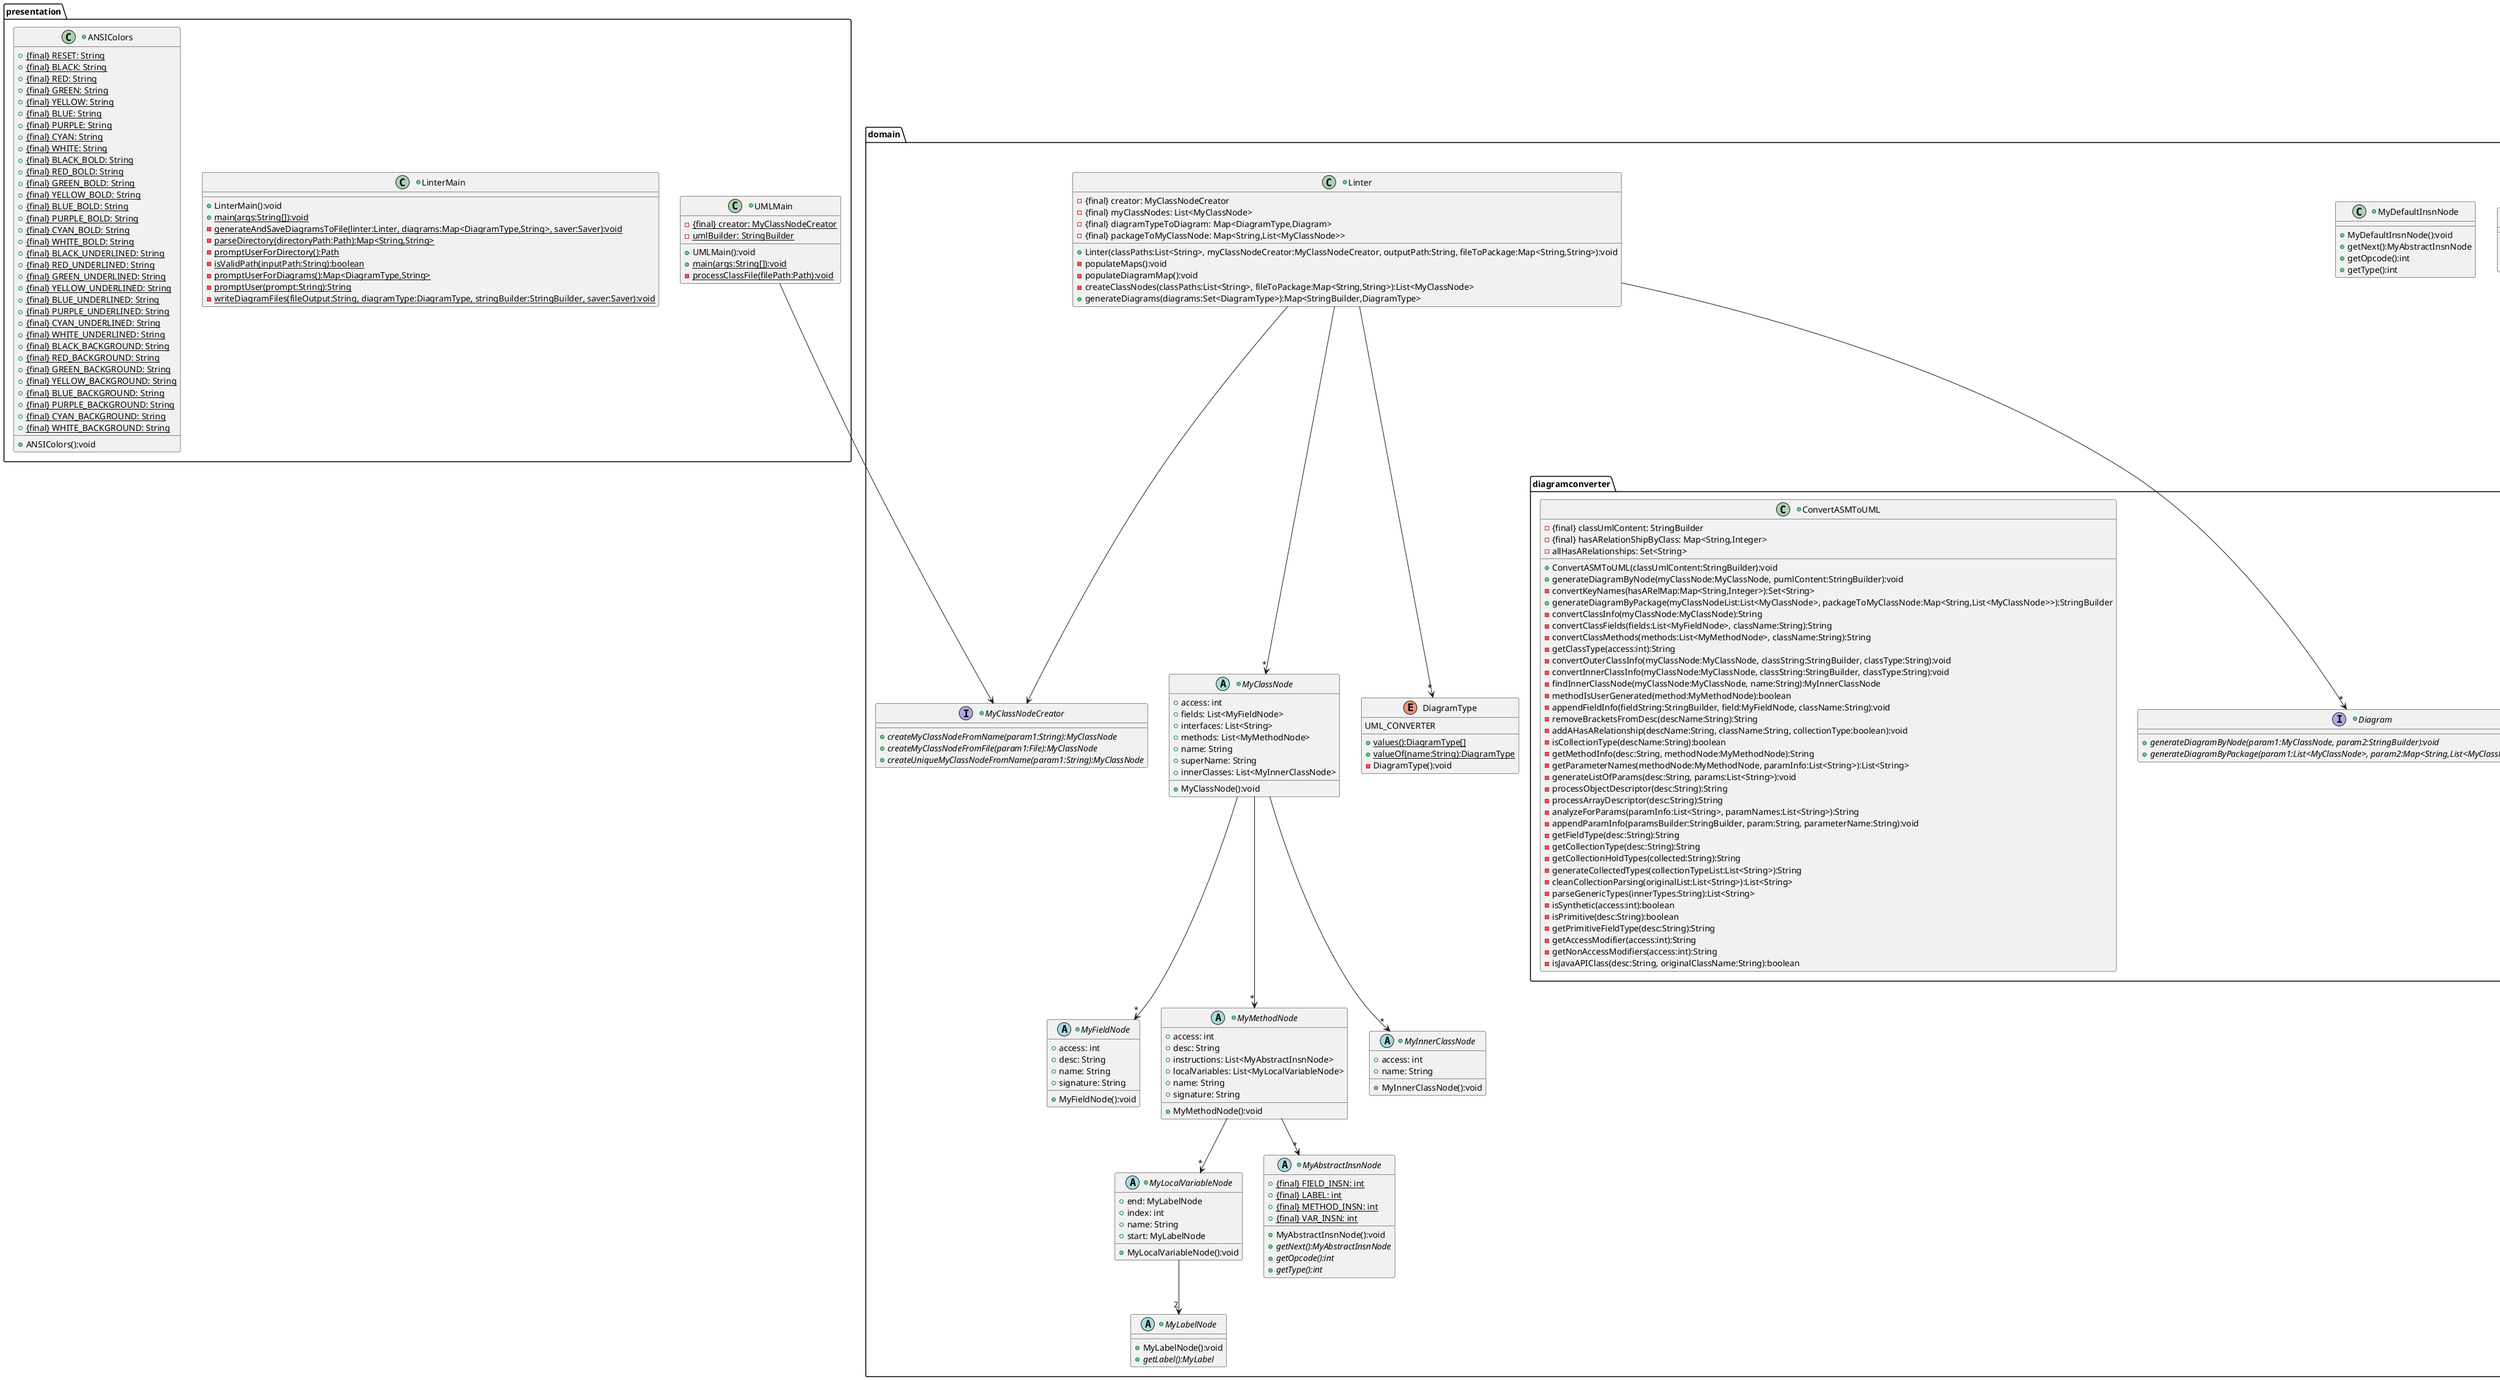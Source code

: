 @startuml
package presentation {
	+class UMLMain{
	-{static}{final} creator: MyClassNodeCreator
	-{static} umlBuilder: StringBuilder
	+UMLMain():void
	+{static}main(args:String[]):void
	-{static}processClassFile(filePath:Path):void
	}

+class LinterMain{
	+LinterMain():void
	+{static}main(args:String[]):void
	-{static}generateAndSaveDiagramsToFile(linter:Linter, diagrams:Map<DiagramType,String>, saver:Saver):void
	-{static}parseDirectory(directoryPath:Path):Map<String,String>
	-{static}promptUserForDirectory():Path
	-{static}isValidPath(inputPath:String):boolean
	-{static}promptUserForDiagrams():Map<DiagramType,String>
	-{static}promptUser(prompt:String):String
	-{static}writeDiagramFiles(fileOutput:String, diagramType:DiagramType, stringBuilder:StringBuilder, saver:Saver):void
	}

+class ANSIColors{
	+{static}{final} RESET: String
	+{static}{final} BLACK: String
	+{static}{final} RED: String
	+{static}{final} GREEN: String
	+{static}{final} YELLOW: String
	+{static}{final} BLUE: String
	+{static}{final} PURPLE: String
	+{static}{final} CYAN: String
	+{static}{final} WHITE: String
	+{static}{final} BLACK_BOLD: String
	+{static}{final} RED_BOLD: String
	+{static}{final} GREEN_BOLD: String
	+{static}{final} YELLOW_BOLD: String
	+{static}{final} BLUE_BOLD: String
	+{static}{final} PURPLE_BOLD: String
	+{static}{final} CYAN_BOLD: String
	+{static}{final} WHITE_BOLD: String
	+{static}{final} BLACK_UNDERLINED: String
	+{static}{final} RED_UNDERLINED: String
	+{static}{final} GREEN_UNDERLINED: String
	+{static}{final} YELLOW_UNDERLINED: String
	+{static}{final} BLUE_UNDERLINED: String
	+{static}{final} PURPLE_UNDERLINED: String
	+{static}{final} CYAN_UNDERLINED: String
	+{static}{final} WHITE_UNDERLINED: String
	+{static}{final} BLACK_BACKGROUND: String
	+{static}{final} RED_BACKGROUND: String
	+{static}{final} GREEN_BACKGROUND: String
	+{static}{final} YELLOW_BACKGROUND: String
	+{static}{final} BLUE_BACKGROUND: String
	+{static}{final} PURPLE_BACKGROUND: String
	+{static}{final} CYAN_BACKGROUND: String
	+{static}{final} WHITE_BACKGROUND: String
	+ANSIColors():void
	}

}
package domain.myasm {
	+class MyASMMethodInsnNode{
	-{final} methodInsnNode: MethodInsnNode
	-{final} factory: MyASMAbstractInsnNodeFactory
	+MyASMMethodInsnNode(methodInsnNode:AbstractInsnNode, factory:MyASMAbstractInsnNodeFactory):void
	+getNext():MyAbstractInsnNode
	+getOpcode():int
	+getType():int
	}

+class MyASMVarInsnNode{
	-{final} varInsnNode: VarInsnNode
	-{final} factory: MyASMAbstractInsnNodeFactory
	+MyASMVarInsnNode(varInsnNode:AbstractInsnNode, factory:MyASMAbstractInsnNodeFactory):void
	+getNext():MyAbstractInsnNode
	+getOpcode():int
	+getType():int
	}

+class MyASMClassNodeCreator{
	-{final} directoryPath: Path
	-{final} PACKAGE_NOT_FOUND: int
	+MyASMClassNodeCreator(directoryPath:Path):void
	-createMyClassNode(reader:ClassReader):MyClassNode
	+createMyClassNodeFromName(path:String):MyClassNode
	+createMyClassNodeFromFile(path:File):MyClassNode
	+createUniqueMyClassNodeFromName(className:String):MyClassNode
	-findRelativePath(desc:String):String
	}

+class MyASMClassNode{
	-{final} classNode: ClassNode
	+MyASMClassNode(classNode:ClassNode):void
	-convertInnerClasses():List<MyInnerClassNode>
	-convertFields():List<MyFieldNode>
	-convertMethods():List<MyMethodNode>
	+getClassNode():ClassNode
	}

+class MyASMLabel{
	-{final} label: Label
	+MyASMLabel(label:Label):void
	+equals(otherLabel:MyLabel):boolean
	+getLabel():Label
	}

+class MyASMLabelNode{
	-{final} labelNode: LabelNode
	-{final} factory: MyASMAbstractInsnNodeFactory
	+MyASMLabelNode(labelNode:AbstractInsnNode, factory:MyASMAbstractInsnNodeFactory):void
	+getNext():MyAbstractInsnNode
	+getOpcode():int
	+getType():int
	+getLabel():MyLabel
	}

+class MyASMFieldNode{
	-{final} fieldNode: FieldNode
	+MyASMFieldNode(fieldNode:FieldNode):void
	}

+class MyASMLocalVariableNode{
	-{final} localVariableNode: LocalVariableNode
	+MyASMLocalVariableNode(localVariableNode:LocalVariableNode):void
	}

+class MyASMAbstractInsnNodeFactory{
	+MyASMAbstractInsnNodeFactory():void
	+constructTypedInsnNode(node:AbstractInsnNode):MyAbstractInsnNode
	}

+class MyASMInnerClassNode{
	-{final} innerClassNode: InnerClassNode
	+MyASMInnerClassNode(icn:InnerClassNode):void
	}

+class MyASMMethodNode{
	-{final} methodNode: MethodNode
	-{final} factory: MyASMAbstractInsnNodeFactory
	+MyASMMethodNode(methodNode:MethodNode):void
	-convertInstructionNodes():List<MyAbstractInsnNode>
	-convertLocalVariableNodes():List<MyLocalVariableNode>
	}

+class MyASMType{
	-{final} type: Type
	+MyASMType(type:Type):void
	+MyASMType():void
	+getArgumentTypes():MyType[]
	+getType(typeDescriptor:String):MyType
	}

+class MyASMFieldInsnNode{
	-{final} fieldInsnNode: FieldInsnNode
	-{final} factory: MyASMAbstractInsnNodeFactory
	+MyASMFieldInsnNode(abstractInsnNode:AbstractInsnNode, factory:MyASMAbstractInsnNodeFactory):void
	+getNext():MyAbstractInsnNode
	+getOpcode():int
	+getType():int
	}

}
package datasource {
	+interface Saver{
	+{abstract}saveMessage(param1:String):void
	+{abstract}writeToFile(param1:String, param2:String, param3:String):void
	}

+class LintResultSaver{
	- logStream: PrintStream
	- basePath: String
	+LintResultSaver(path:String):void
	+saveMessage(message:String):void
	+writeToFile(info:String, fileType:String, outputPath:String):void
	-createDirectory(path:String):void
	}

}
package domain {
	+class Linter{
	-{final} creator: MyClassNodeCreator
	-{final} myClassNodes: List<MyClassNode>
	-{final} diagramTypeToDiagram: Map<DiagramType,Diagram>
	-{final} packageToMyClassNode: Map<String,List<MyClassNode>>
	+Linter(classPaths:List<String>, myClassNodeCreator:MyClassNodeCreator, outputPath:String, fileToPackage:Map<String,String>):void
	-populateMaps():void
	-populateDiagramMap():void
	-createClassNodes(classPaths:List<String>, fileToPackage:Map<String,String>):List<MyClassNode>
	+generateDiagrams(diagrams:Set<DiagramType>):Map<StringBuilder,DiagramType>
	}

+interface MyClassNodeCreator{
	+{abstract}createMyClassNodeFromName(param1:String):MyClassNode
	+{abstract}createMyClassNodeFromFile(param1:File):MyClassNode
	+{abstract}createUniqueMyClassNodeFromName(param1:String):MyClassNode
	}

+abstract class MyLocalVariableNode{
	+ end: MyLabelNode
	+ index: int
	+ name: String
	+ start: MyLabelNode
	+MyLocalVariableNode():void
	}

+class MyDefaultInsnNode{
	+MyDefaultInsnNode():void
	+getNext():MyAbstractInsnNode
	+getOpcode():int
	+getType():int
	}

+abstract class MyType{
	+MyType():void
	+{abstract}getArgumentTypes():MyType[]
	+{abstract}getType(param1:String):MyType
	}

+abstract class MyFieldInsnNode{
	+ desc: String
	+ name: String
	+ owner: String
	+MyFieldInsnNode():void
	}

+abstract class MyClassNode{
	+ access: int
	+ fields: List<MyFieldNode>
	+ interfaces: List<String>
	+ methods: List<MyMethodNode>
	+ name: String
	+ superName: String
	+ innerClasses: List<MyInnerClassNode>
	+MyClassNode():void
	}

+abstract class MyMethodInsnNode{
	+ desc: String
	+ name: String
	+ owner: String
	+MyMethodInsnNode():void
	}

+abstract class MyAbstractInsnNode{
	+{static}{final} FIELD_INSN: int
	+{static}{final} LABEL: int
	+{static}{final} METHOD_INSN: int
	+{static}{final} VAR_INSN: int
	+MyAbstractInsnNode():void
	+{abstract}getNext():MyAbstractInsnNode
	+{abstract}getOpcode():int
	+{abstract}getType():int
	}

+abstract class MyFieldNode{
	+ access: int
	+ desc: String
	+ name: String
	+ signature: String
	+MyFieldNode():void
	}

+abstract class MyVarInsnNode{
	+ var: int
	+MyVarInsnNode():void
	}

+interface MyOpcodes{
	+{static}{final} ACC_PUBLIC: int
	+{static}{final} ACC_PRIVATE: int
	+{static}{final} ACC_PROTECTED: int
	+{static}{final} H_INVOKEVIRTUAL: int
	+{static}{final} H_INVOKESTATIC: int
	+{static}{final} H_INVOKESPECIAL: int
	+{static}{final} ACC_STATIC: int
	+{static}{final} H_INVOKEINTERFACE: int
	+{static}{final} ACC_FINAL: int
	+{static}{final} ILOAD: int
	+{static}{final} LLOAD: int
	+{static}{final} FLOAD: int
	+{static}{final} DLOAD: int
	+{static}{final} ALOAD: int
	+{static}{final} ISTORE: int
	+{static}{final} LSTORE: int
	+{static}{final} FSTORE: int
	+{static}{final} DSTORE: int
	+{static}{final} ASTORE: int
	+{static}{final} GETSTATIC: int
	+{static}{final} PUTSTATIC: int
	+{static}{final} GETFIELD: int
	+{static}{final} PUTFIELD: int
	+{static}{final} INVOKEVIRTUAL: int
	+{static}{final} INVOKESPECIAL: int
	+{static}{final} INVOKEINTERFACE: int
	+{static}{final} INVOKEDYNAMIC: int
	+{static}{final} ACC_INTERFACE: int
	+{static}{final} ACC_ABSTRACT: int
	+{static}{final} ACC_SYNTHETIC: int
	+{static}{final} ACC_ENUM: int
	+{static}{final} ASM8: int
	}

+abstract class MyMethodNode{
	+ access: int
	+ desc: String
	+ instructions: List<MyAbstractInsnNode>
	+ localVariables: List<MyLocalVariableNode>
	+ name: String
	+ signature: String
	+MyMethodNode():void
	}

enum DiagramType{
	UML_CONVERTER
	+{static}values():DiagramType[]
	+{static}valueOf(name:String):DiagramType
	-DiagramType():void
	}

+abstract class MyInnerClassNode{
	+ access: int
	+ name: String
	+MyInnerClassNode():void
	}

+abstract class MyLabelNode{
	+MyLabelNode():void
	+{abstract}getLabel():MyLabel
	}

+interface MyLabel{
	+{abstract}equals(param1:MyLabel):boolean
	}

}
package domain.diagramconverter {
	+interface Diagram{
	+{abstract}generateDiagramByNode(param1:MyClassNode, param2:StringBuilder):void
	+{abstract}generateDiagramByPackage(param1:List<MyClassNode>, param2:Map<String,List<MyClassNode>>):StringBuilder
	}

+class ConvertASMToUML{
	-{final} classUmlContent: StringBuilder
	-{final} hasARelationShipByClass: Map<String,Integer>
	- allHasARelationships: Set<String>
	+ConvertASMToUML(classUmlContent:StringBuilder):void
	+generateDiagramByNode(myClassNode:MyClassNode, pumlContent:StringBuilder):void
	-convertKeyNames(hasARelMap:Map<String,Integer>):Set<String>
	+generateDiagramByPackage(myClassNodeList:List<MyClassNode>, packageToMyClassNode:Map<String,List<MyClassNode>>):StringBuilder
	-convertClassInfo(myClassNode:MyClassNode):String
	-convertClassFields(fields:List<MyFieldNode>, className:String):String
	-convertClassMethods(methods:List<MyMethodNode>, className:String):String
	-getClassType(access:int):String
	-convertOuterClassInfo(myClassNode:MyClassNode, classString:StringBuilder, classType:String):void
	-convertInnerClassInfo(myClassNode:MyClassNode, classString:StringBuilder, classType:String):void
	-findInnerClassNode(myClassNode:MyClassNode, name:String):MyInnerClassNode
	-methodIsUserGenerated(method:MyMethodNode):boolean
	-appendFieldInfo(fieldString:StringBuilder, field:MyFieldNode, className:String):void
	-removeBracketsFromDesc(descName:String):String
	-addAHasARelationship(descName:String, className:String, collectionType:boolean):void
	-isCollectionType(descName:String):boolean
	-getMethodInfo(desc:String, methodNode:MyMethodNode):String
	-getParameterNames(methodNode:MyMethodNode, paramInfo:List<String>):List<String>
	-generateListOfParams(desc:String, params:List<String>):void
	-processObjectDescriptor(desc:String):String
	-processArrayDescriptor(desc:String):String
	-analyzeForParams(paramInfo:List<String>, paramNames:List<String>):String
	-appendParamInfo(paramsBuilder:StringBuilder, param:String, parameterName:String):void
	-getFieldType(desc:String):String
	-getCollectionType(desc:String):String
	-getCollectionHoldTypes(collected:String):String
	-generateCollectedTypes(collectionTypeList:List<String>):String
	-cleanCollectionParsing(originalList:List<String>):List<String>
	-parseGenericTypes(innerTypes:String):List<String>
	-isSynthetic(access:int):boolean
	-isPrimitive(desc:String):boolean
	-getPrimitiveFieldType(desc:String):String
	-getAccessModifier(access:int):String
	-getNonAccessModifiers(access:int):String
	-isJavaAPIClass(desc:String, originalClassName:String):boolean
	}

}
package domain.constants {
	+class Constants{
	+{static}{final} PUML_TYPE: String
	+{static}{final} OUTPUT_DIRECTORY_FOR_CHECKS: String
	+{static}{final} OUTPUT_FOR_PUML_CLASSDIAGRAM: String
	+{static}{final} ABBREVIATION_ERROR: String
	+{static}{final} INVALID_PACKAGE: String
	+Constants():void
	}

}
UMLMain-->MyClassNodeCreator
MyMethodNode-->"*"MyLocalVariableNode
MyASMMethodNode-->MyASMAbstractInsnNodeFactory
MyASMType-->Type
MyASMLabel-->Label
MyASMLocalVariableNode-->LocalVariableNode
MyASMFieldInsnNode-->FieldInsnNode
MyClassNode-->"*"MyFieldNode
MyASMFieldInsnNode-->MyASMAbstractInsnNodeFactory
MyASMFieldNode-->FieldNode
Linter-->"*"DiagramType
MyClassNode-->"*"MyMethodNode
Linter-->"*"Diagram
MyClassNode-->"*"MyInnerClassNode
MyASMMethodNode-->MethodNode
MyASMLabelNode-->MyASMAbstractInsnNodeFactory
MyASMVarInsnNode-->MyASMAbstractInsnNodeFactory
Linter-->MyClassNodeCreator
MyASMClassNode-->ClassNode
MyASMInnerClassNode-->InnerClassNode
MyASMVarInsnNode-->VarInsnNode
MyASMLabelNode-->LabelNode
MyLocalVariableNode-->"2"MyLabelNode
MyASMMethodInsnNode-->MethodInsnNode
MyMethodNode-->"*"MyAbstractInsnNode
MyASMMethodInsnNode-->MyASMAbstractInsnNodeFactory
Linter-->"*"MyClassNode
@enduml